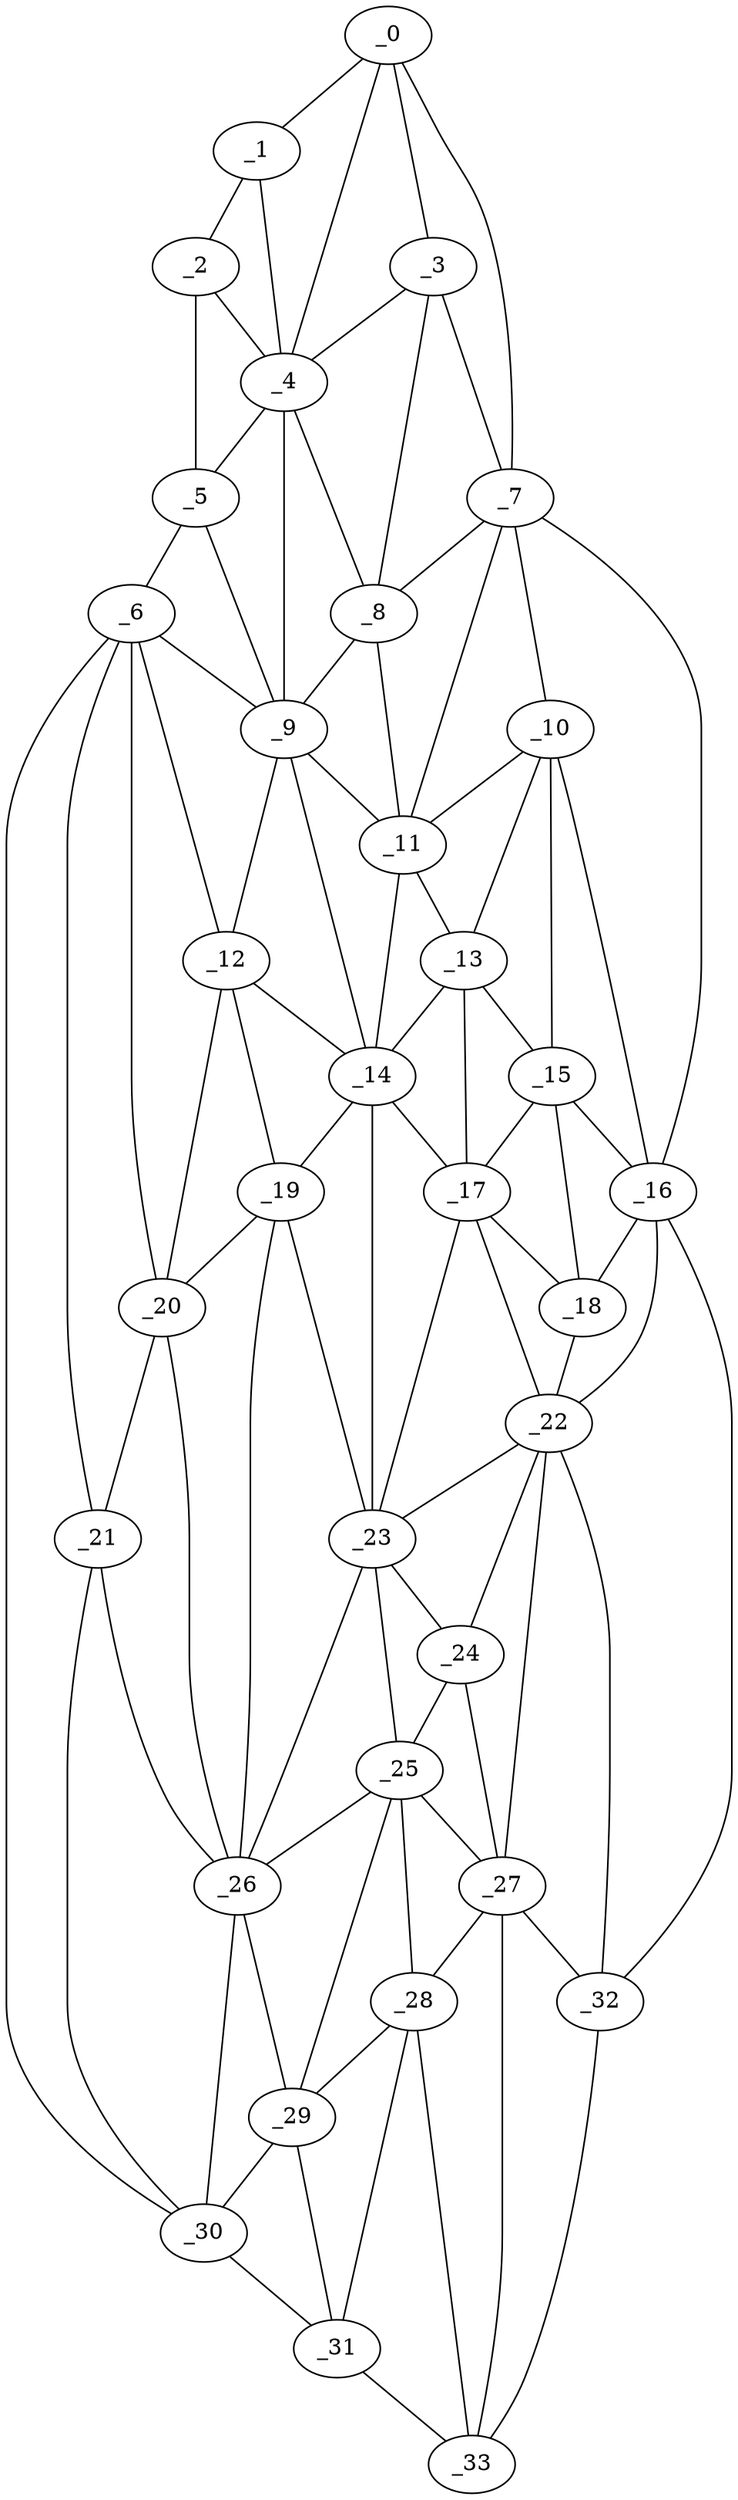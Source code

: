 graph "obj100__0.gxl" {
	_0	 [x=20,
		y=61];
	_1	 [x=21,
		y=71];
	_0 -- _1	 [valence=1];
	_3	 [x=37,
		y=59];
	_0 -- _3	 [valence=2];
	_4	 [x=38,
		y=65];
	_0 -- _4	 [valence=1];
	_7	 [x=47,
		y=44];
	_0 -- _7	 [valence=1];
	_2	 [x=24,
		y=82];
	_1 -- _2	 [valence=1];
	_1 -- _4	 [valence=2];
	_2 -- _4	 [valence=1];
	_5	 [x=40,
		y=89];
	_2 -- _5	 [valence=1];
	_3 -- _4	 [valence=2];
	_3 -- _7	 [valence=2];
	_8	 [x=47,
		y=55];
	_3 -- _8	 [valence=2];
	_4 -- _5	 [valence=2];
	_4 -- _8	 [valence=1];
	_9	 [x=51,
		y=63];
	_4 -- _9	 [valence=2];
	_6	 [x=45,
		y=91];
	_5 -- _6	 [valence=1];
	_5 -- _9	 [valence=2];
	_6 -- _9	 [valence=1];
	_12	 [x=67,
		y=63];
	_6 -- _12	 [valence=1];
	_20	 [x=80,
		y=80];
	_6 -- _20	 [valence=2];
	_21	 [x=81,
		y=84];
	_6 -- _21	 [valence=1];
	_30	 [x=119,
		y=78];
	_6 -- _30	 [valence=1];
	_7 -- _8	 [valence=2];
	_10	 [x=58,
		y=43];
	_7 -- _10	 [valence=2];
	_11	 [x=58,
		y=48];
	_7 -- _11	 [valence=1];
	_16	 [x=73,
		y=33];
	_7 -- _16	 [valence=1];
	_8 -- _9	 [valence=2];
	_8 -- _11	 [valence=2];
	_9 -- _11	 [valence=2];
	_9 -- _12	 [valence=2];
	_14	 [x=68,
		y=57];
	_9 -- _14	 [valence=2];
	_10 -- _11	 [valence=2];
	_13	 [x=68,
		y=52];
	_10 -- _13	 [valence=2];
	_15	 [x=69,
		y=39];
	_10 -- _15	 [valence=2];
	_10 -- _16	 [valence=1];
	_11 -- _13	 [valence=2];
	_11 -- _14	 [valence=1];
	_12 -- _14	 [valence=1];
	_19	 [x=79,
		y=70];
	_12 -- _19	 [valence=2];
	_12 -- _20	 [valence=1];
	_13 -- _14	 [valence=2];
	_13 -- _15	 [valence=2];
	_17	 [x=73,
		y=48];
	_13 -- _17	 [valence=1];
	_14 -- _17	 [valence=2];
	_14 -- _19	 [valence=2];
	_23	 [x=91,
		y=61];
	_14 -- _23	 [valence=1];
	_15 -- _16	 [valence=2];
	_15 -- _17	 [valence=1];
	_18	 [x=78,
		y=39];
	_15 -- _18	 [valence=2];
	_16 -- _18	 [valence=1];
	_22	 [x=89,
		y=38];
	_16 -- _22	 [valence=2];
	_32	 [x=122,
		y=32];
	_16 -- _32	 [valence=1];
	_17 -- _18	 [valence=1];
	_17 -- _22	 [valence=2];
	_17 -- _23	 [valence=1];
	_18 -- _22	 [valence=2];
	_19 -- _20	 [valence=2];
	_19 -- _23	 [valence=2];
	_26	 [x=100,
		y=78];
	_19 -- _26	 [valence=1];
	_20 -- _21	 [valence=1];
	_20 -- _26	 [valence=1];
	_21 -- _26	 [valence=2];
	_21 -- _30	 [valence=2];
	_22 -- _23	 [valence=2];
	_24	 [x=97,
		y=39];
	_22 -- _24	 [valence=1];
	_27	 [x=105,
		y=38];
	_22 -- _27	 [valence=2];
	_22 -- _32	 [valence=2];
	_23 -- _24	 [valence=1];
	_25	 [x=100,
		y=59];
	_23 -- _25	 [valence=2];
	_23 -- _26	 [valence=2];
	_24 -- _25	 [valence=2];
	_24 -- _27	 [valence=2];
	_25 -- _26	 [valence=2];
	_25 -- _27	 [valence=1];
	_28	 [x=106,
		y=59];
	_25 -- _28	 [valence=1];
	_29	 [x=109,
		y=69];
	_25 -- _29	 [valence=2];
	_26 -- _29	 [valence=2];
	_26 -- _30	 [valence=1];
	_27 -- _28	 [valence=2];
	_27 -- _32	 [valence=2];
	_33	 [x=123,
		y=48];
	_27 -- _33	 [valence=1];
	_28 -- _29	 [valence=2];
	_31	 [x=121,
		y=68];
	_28 -- _31	 [valence=2];
	_28 -- _33	 [valence=2];
	_29 -- _30	 [valence=2];
	_29 -- _31	 [valence=1];
	_30 -- _31	 [valence=1];
	_31 -- _33	 [valence=1];
	_32 -- _33	 [valence=1];
}
